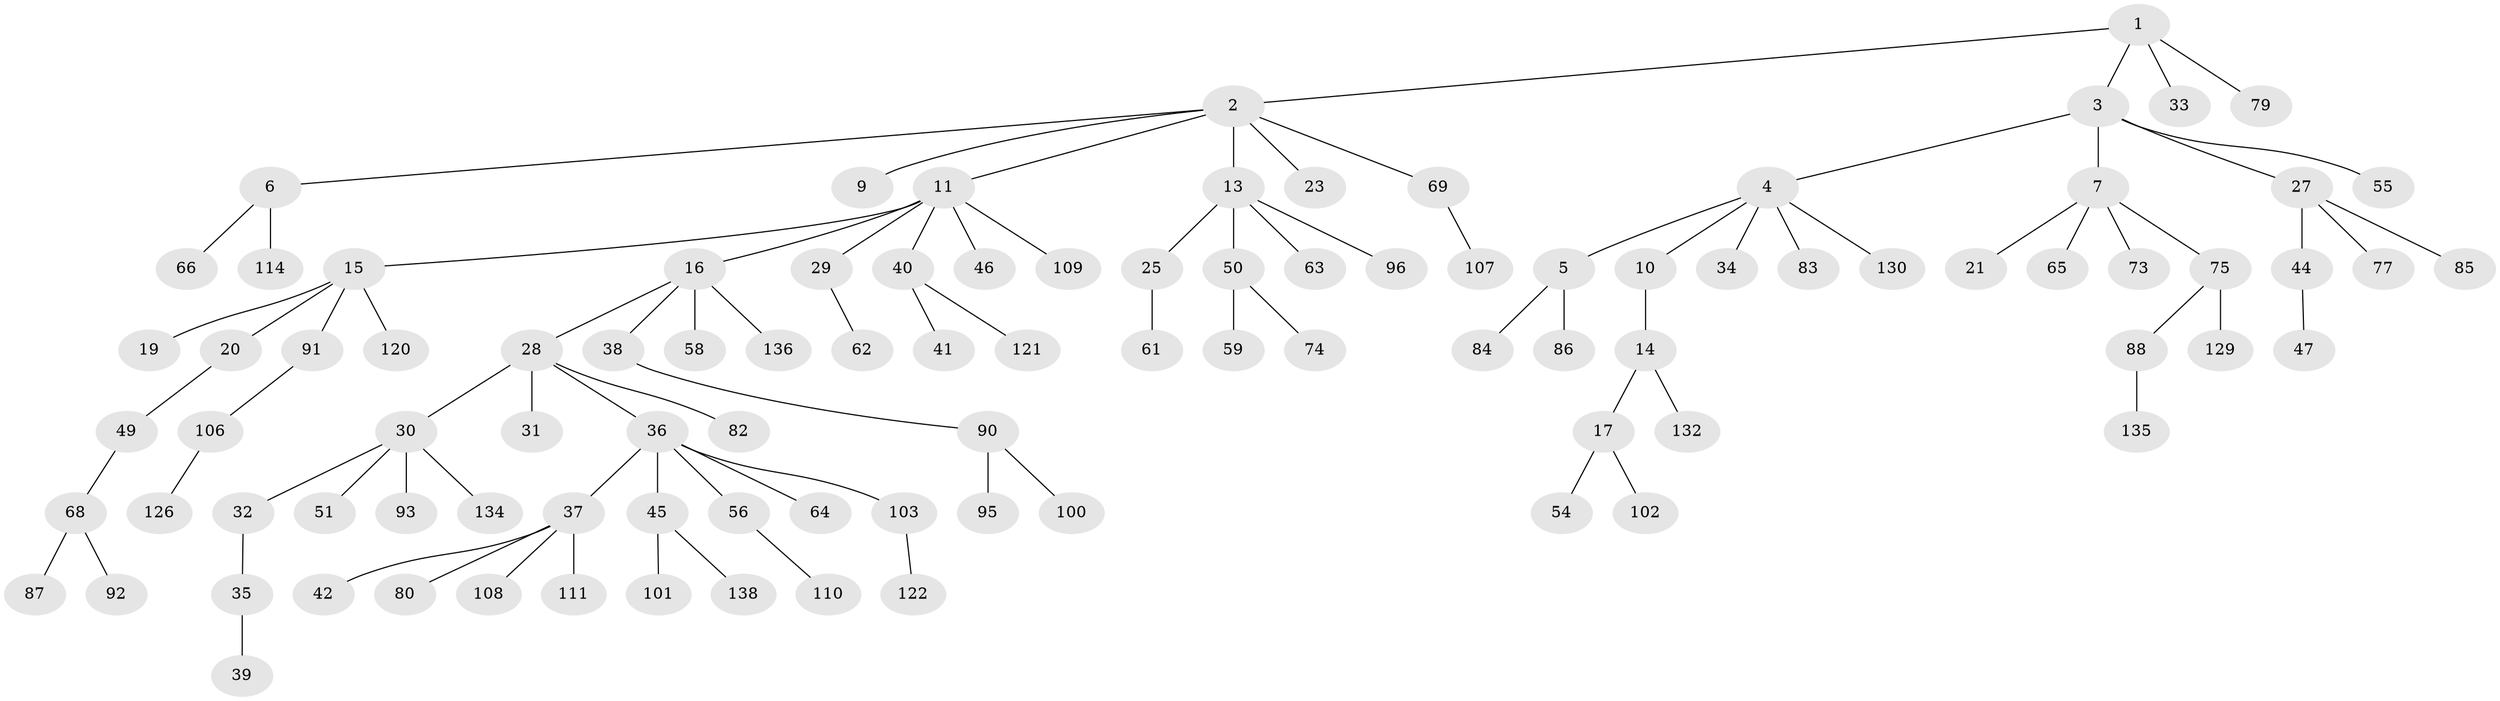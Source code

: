 // original degree distribution, {3: 0.09352517985611511, 5: 0.050359712230215826, 6: 0.014388489208633094, 7: 0.014388489208633094, 4: 0.050359712230215826, 2: 0.23741007194244604, 8: 0.007194244604316547, 1: 0.5323741007194245}
// Generated by graph-tools (version 1.1) at 2025/11/02/27/25 16:11:24]
// undirected, 97 vertices, 96 edges
graph export_dot {
graph [start="1"]
  node [color=gray90,style=filled];
  1 [super="+12"];
  2 [super="+8"];
  3 [super="+22"];
  4 [super="+119"];
  5 [super="+18"];
  6 [super="+67"];
  7;
  9 [super="+76"];
  10;
  11 [super="+70"];
  13 [super="+48"];
  14;
  15 [super="+113"];
  16 [super="+72"];
  17 [super="+24"];
  19;
  20 [super="+53"];
  21 [super="+26"];
  23;
  25;
  27 [super="+60"];
  28;
  29;
  30 [super="+118"];
  31;
  32;
  33;
  34 [super="+43"];
  35 [super="+125"];
  36 [super="+124"];
  37 [super="+81"];
  38;
  39;
  40;
  41 [super="+127"];
  42;
  44 [super="+57"];
  45 [super="+71"];
  46;
  47;
  49 [super="+104"];
  50 [super="+52"];
  51;
  54 [super="+105"];
  55;
  56;
  58;
  59;
  61 [super="+98"];
  62;
  63 [super="+97"];
  64;
  65;
  66;
  68 [super="+78"];
  69;
  73 [super="+133"];
  74;
  75 [super="+123"];
  77;
  79;
  80;
  82 [super="+89"];
  83 [super="+94"];
  84 [super="+112"];
  85;
  86;
  87;
  88 [super="+116"];
  90 [super="+99"];
  91;
  92;
  93 [super="+137"];
  95 [super="+117"];
  96;
  100 [super="+139"];
  101;
  102;
  103;
  106 [super="+131"];
  107;
  108;
  109;
  110;
  111 [super="+115"];
  114;
  120 [super="+128"];
  121;
  122;
  126;
  129;
  130;
  132;
  134;
  135;
  136;
  138;
  1 -- 2;
  1 -- 3;
  1 -- 79;
  1 -- 33;
  2 -- 6;
  2 -- 9;
  2 -- 69;
  2 -- 11;
  2 -- 13;
  2 -- 23;
  3 -- 4;
  3 -- 7;
  3 -- 27;
  3 -- 55;
  4 -- 5;
  4 -- 10;
  4 -- 34;
  4 -- 83;
  4 -- 130;
  5 -- 84;
  5 -- 86;
  6 -- 66;
  6 -- 114;
  7 -- 21;
  7 -- 65;
  7 -- 73;
  7 -- 75;
  10 -- 14;
  11 -- 15;
  11 -- 16;
  11 -- 29;
  11 -- 40;
  11 -- 46;
  11 -- 109;
  13 -- 25;
  13 -- 63;
  13 -- 96;
  13 -- 50;
  14 -- 17;
  14 -- 132;
  15 -- 19;
  15 -- 20;
  15 -- 91;
  15 -- 120;
  16 -- 28;
  16 -- 38;
  16 -- 58;
  16 -- 136;
  17 -- 54;
  17 -- 102;
  20 -- 49;
  25 -- 61;
  27 -- 44;
  27 -- 77;
  27 -- 85;
  28 -- 30;
  28 -- 31;
  28 -- 36;
  28 -- 82;
  29 -- 62;
  30 -- 32;
  30 -- 51;
  30 -- 93;
  30 -- 134;
  32 -- 35;
  35 -- 39;
  36 -- 37;
  36 -- 45;
  36 -- 56;
  36 -- 64;
  36 -- 103;
  37 -- 42;
  37 -- 80;
  37 -- 108;
  37 -- 111;
  38 -- 90;
  40 -- 41;
  40 -- 121;
  44 -- 47;
  45 -- 138;
  45 -- 101;
  49 -- 68;
  50 -- 59;
  50 -- 74;
  56 -- 110;
  68 -- 87;
  68 -- 92;
  69 -- 107;
  75 -- 88;
  75 -- 129;
  88 -- 135;
  90 -- 95;
  90 -- 100;
  91 -- 106;
  103 -- 122;
  106 -- 126;
}

